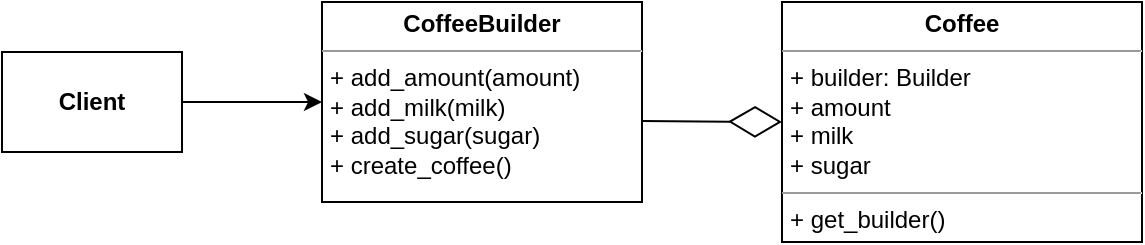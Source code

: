 <mxfile version="21.7.2" type="device">
  <diagram id="C5RBs43oDa-KdzZeNtuy" name="Page-1">
    <mxGraphModel dx="1195" dy="658" grid="1" gridSize="10" guides="1" tooltips="1" connect="1" arrows="1" fold="1" page="1" pageScale="1" pageWidth="827" pageHeight="1169" math="0" shadow="0">
      <root>
        <mxCell id="WIyWlLk6GJQsqaUBKTNV-0" />
        <mxCell id="WIyWlLk6GJQsqaUBKTNV-1" parent="WIyWlLk6GJQsqaUBKTNV-0" />
        <mxCell id="0C6x4vIU7D4sBszE1250-0" value="&lt;p style=&quot;margin:0px;margin-top:4px;text-align:center;&quot;&gt;&lt;b&gt;CoffeeBuilder&lt;/b&gt;&lt;/p&gt;&lt;hr size=&quot;1&quot;&gt;&lt;p style=&quot;margin:0px;margin-left:4px;&quot;&gt;+ add_amount(amount)&lt;/p&gt;&lt;p style=&quot;margin:0px;margin-left:4px;&quot;&gt;+ add_milk(milk)&lt;/p&gt;&lt;p style=&quot;margin:0px;margin-left:4px;&quot;&gt;+ add_sugar(sugar)&lt;/p&gt;&lt;p style=&quot;margin:0px;margin-left:4px;&quot;&gt;+ create_coffee()&lt;/p&gt;" style="verticalAlign=top;align=left;overflow=fill;fontSize=12;fontFamily=Helvetica;html=1;whiteSpace=wrap;" parent="WIyWlLk6GJQsqaUBKTNV-1" vertex="1">
          <mxGeometry x="280" y="130" width="160" height="100" as="geometry" />
        </mxCell>
        <mxCell id="0C6x4vIU7D4sBszE1250-1" value="&lt;p style=&quot;margin:0px;margin-top:4px;text-align:center;&quot;&gt;&lt;b&gt;Coffee&lt;/b&gt;&lt;/p&gt;&lt;hr size=&quot;1&quot;&gt;&lt;p style=&quot;margin:0px;margin-left:4px;&quot;&gt;+ builder: Builder&lt;/p&gt;&lt;p style=&quot;margin:0px;margin-left:4px;&quot;&gt;+ amount&lt;/p&gt;&lt;p style=&quot;margin:0px;margin-left:4px;&quot;&gt;+ milk&lt;/p&gt;&lt;p style=&quot;margin:0px;margin-left:4px;&quot;&gt;+ sugar&lt;/p&gt;&lt;hr size=&quot;1&quot;&gt;&lt;p style=&quot;margin:0px;margin-left:4px;&quot;&gt;&lt;span style=&quot;background-color: initial;&quot;&gt;+ get_builder()&lt;/span&gt;&lt;br&gt;&lt;/p&gt;&lt;p style=&quot;margin:0px;margin-left:4px;&quot;&gt;&lt;br&gt;&lt;/p&gt;" style="verticalAlign=top;align=left;overflow=fill;fontSize=12;fontFamily=Helvetica;html=1;whiteSpace=wrap;" parent="WIyWlLk6GJQsqaUBKTNV-1" vertex="1">
          <mxGeometry x="510" y="130" width="180" height="120" as="geometry" />
        </mxCell>
        <mxCell id="0C6x4vIU7D4sBszE1250-3" style="edgeStyle=orthogonalEdgeStyle;rounded=0;orthogonalLoop=1;jettySize=auto;html=1;exitX=1;exitY=0.5;exitDx=0;exitDy=0;entryX=0;entryY=0.5;entryDx=0;entryDy=0;" parent="WIyWlLk6GJQsqaUBKTNV-1" source="0C6x4vIU7D4sBszE1250-2" target="0C6x4vIU7D4sBszE1250-0" edge="1">
          <mxGeometry relative="1" as="geometry" />
        </mxCell>
        <mxCell id="0C6x4vIU7D4sBszE1250-2" value="Client" style="html=1;whiteSpace=wrap;fontStyle=1" parent="WIyWlLk6GJQsqaUBKTNV-1" vertex="1">
          <mxGeometry x="120" y="155" width="90" height="50" as="geometry" />
        </mxCell>
        <mxCell id="0C6x4vIU7D4sBszE1250-5" value="" style="endArrow=diamondThin;endFill=0;endSize=24;html=1;rounded=0;" parent="WIyWlLk6GJQsqaUBKTNV-1" edge="1">
          <mxGeometry width="160" relative="1" as="geometry">
            <mxPoint x="440" y="189.5" as="sourcePoint" />
            <mxPoint x="510" y="190" as="targetPoint" />
          </mxGeometry>
        </mxCell>
      </root>
    </mxGraphModel>
  </diagram>
</mxfile>
